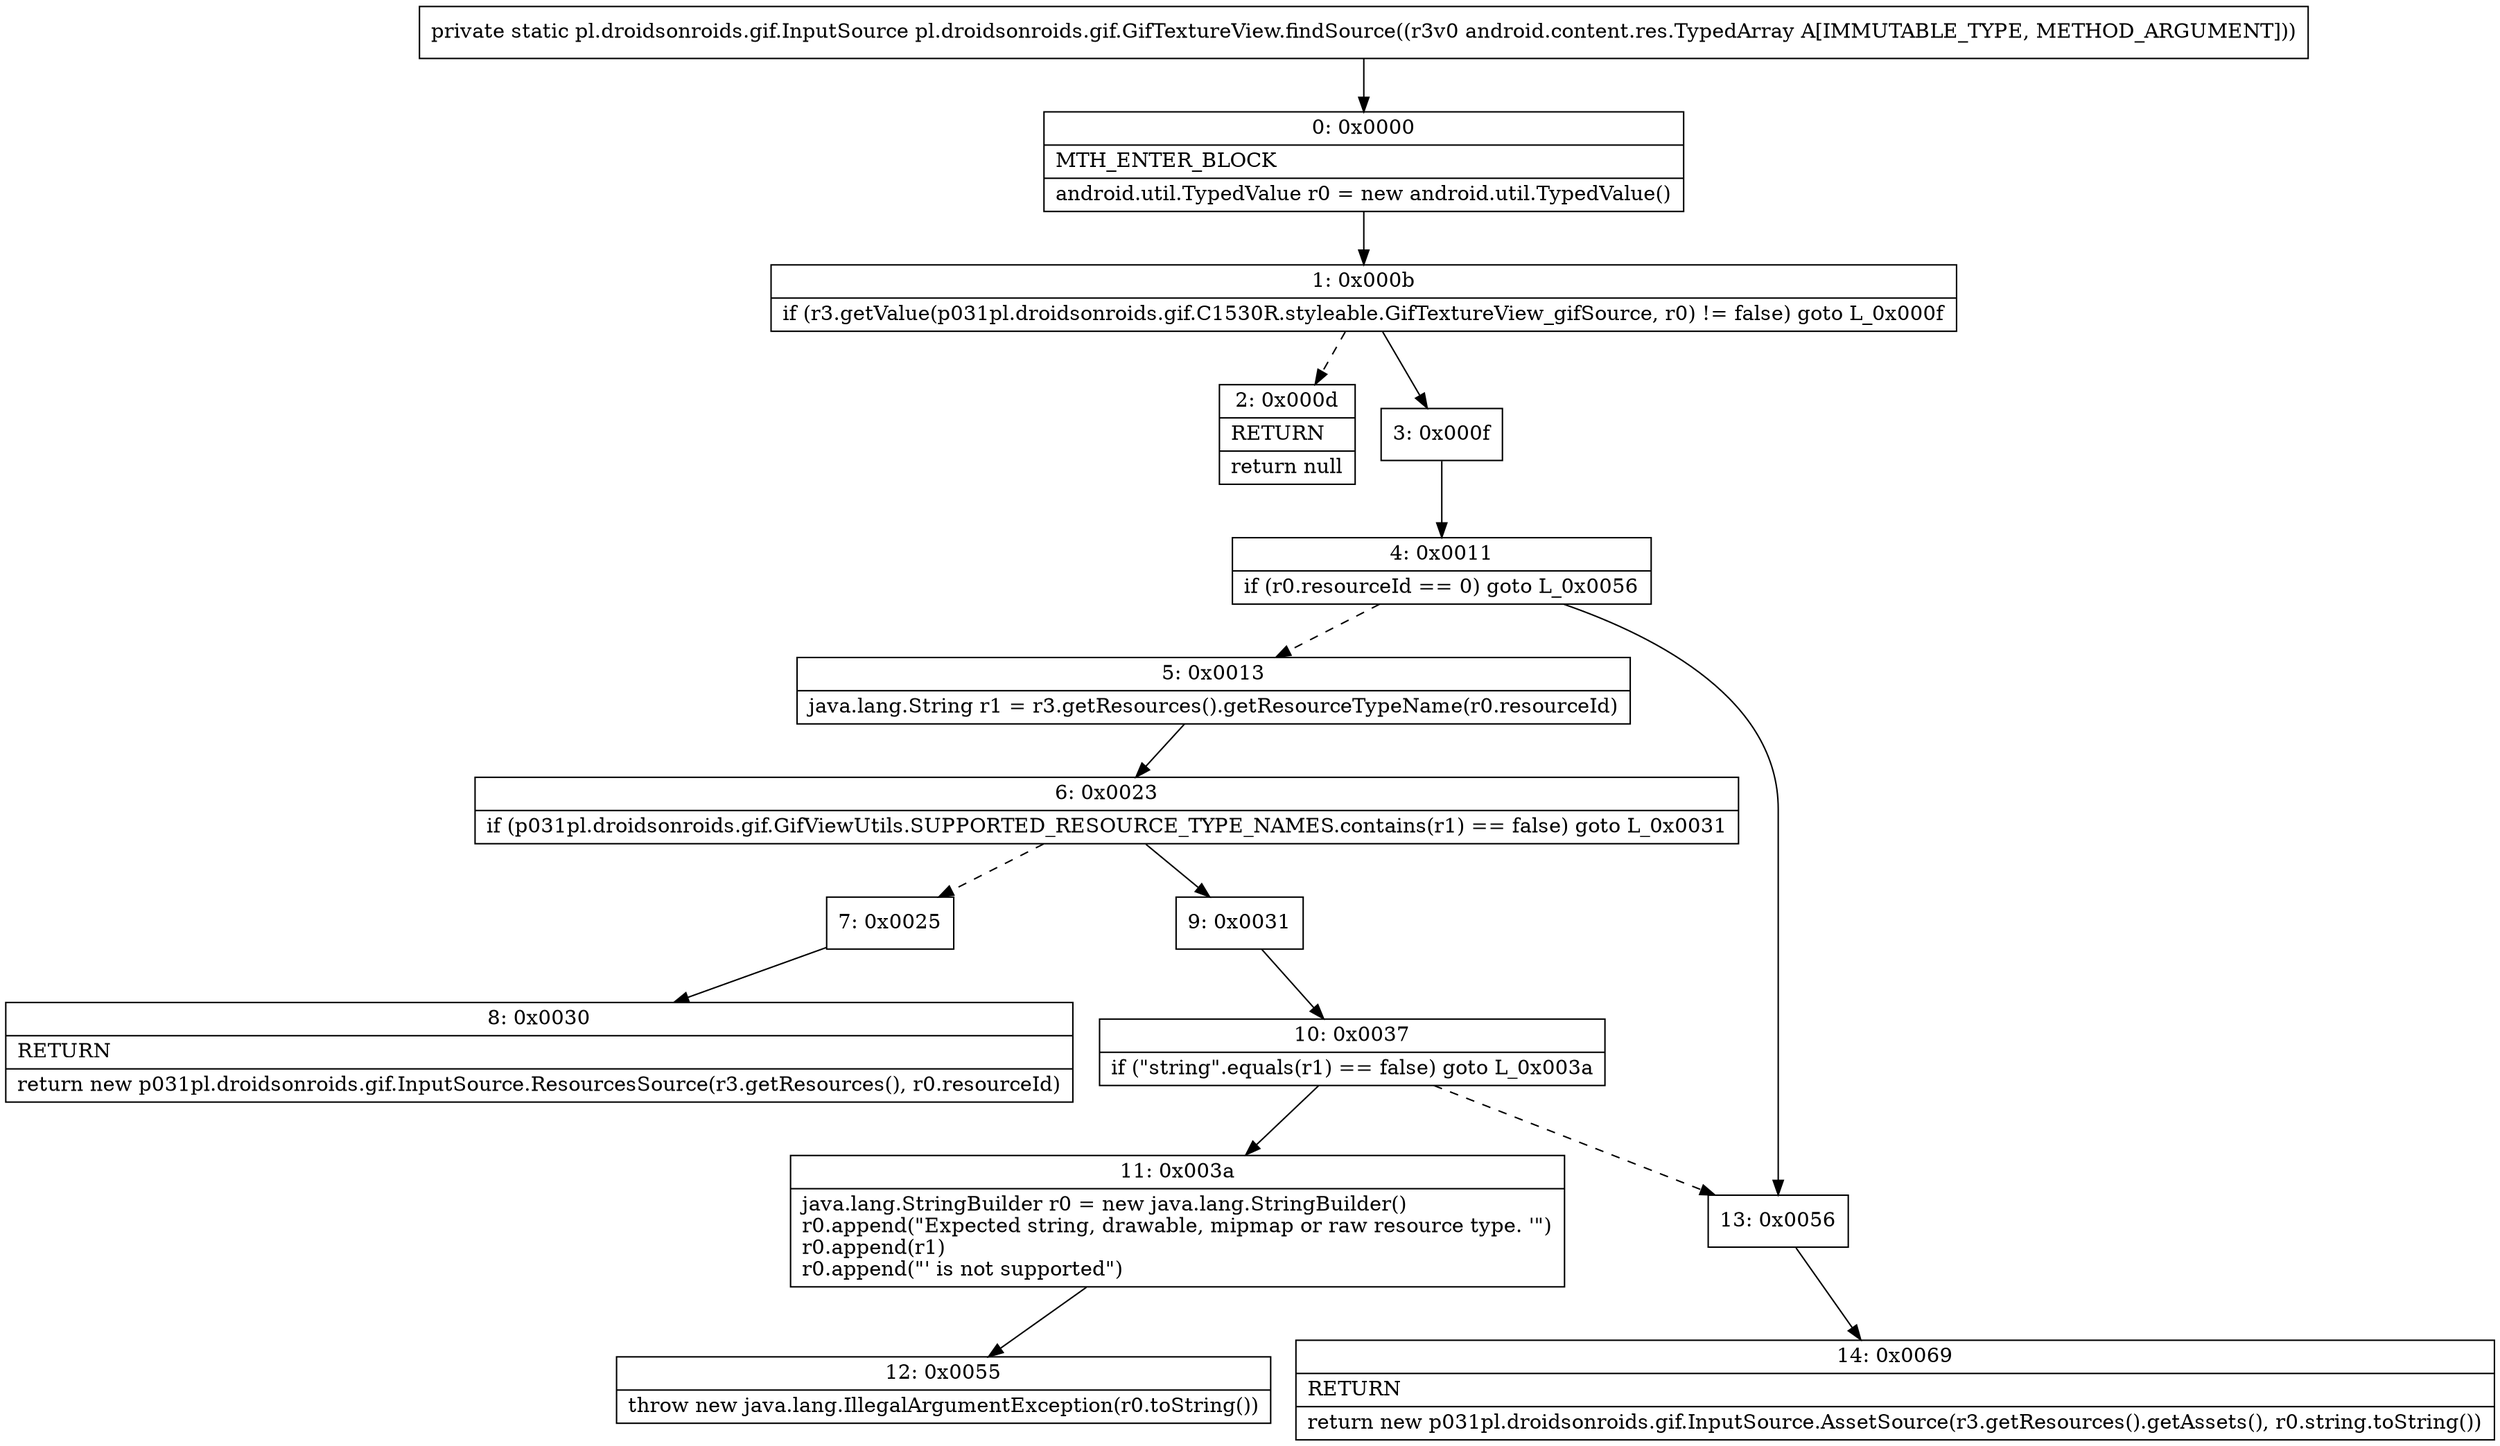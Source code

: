 digraph "CFG forpl.droidsonroids.gif.GifTextureView.findSource(Landroid\/content\/res\/TypedArray;)Lpl\/droidsonroids\/gif\/InputSource;" {
Node_0 [shape=record,label="{0\:\ 0x0000|MTH_ENTER_BLOCK\l|android.util.TypedValue r0 = new android.util.TypedValue()\l}"];
Node_1 [shape=record,label="{1\:\ 0x000b|if (r3.getValue(p031pl.droidsonroids.gif.C1530R.styleable.GifTextureView_gifSource, r0) != false) goto L_0x000f\l}"];
Node_2 [shape=record,label="{2\:\ 0x000d|RETURN\l|return null\l}"];
Node_3 [shape=record,label="{3\:\ 0x000f}"];
Node_4 [shape=record,label="{4\:\ 0x0011|if (r0.resourceId == 0) goto L_0x0056\l}"];
Node_5 [shape=record,label="{5\:\ 0x0013|java.lang.String r1 = r3.getResources().getResourceTypeName(r0.resourceId)\l}"];
Node_6 [shape=record,label="{6\:\ 0x0023|if (p031pl.droidsonroids.gif.GifViewUtils.SUPPORTED_RESOURCE_TYPE_NAMES.contains(r1) == false) goto L_0x0031\l}"];
Node_7 [shape=record,label="{7\:\ 0x0025}"];
Node_8 [shape=record,label="{8\:\ 0x0030|RETURN\l|return new p031pl.droidsonroids.gif.InputSource.ResourcesSource(r3.getResources(), r0.resourceId)\l}"];
Node_9 [shape=record,label="{9\:\ 0x0031}"];
Node_10 [shape=record,label="{10\:\ 0x0037|if (\"string\".equals(r1) == false) goto L_0x003a\l}"];
Node_11 [shape=record,label="{11\:\ 0x003a|java.lang.StringBuilder r0 = new java.lang.StringBuilder()\lr0.append(\"Expected string, drawable, mipmap or raw resource type. '\")\lr0.append(r1)\lr0.append(\"' is not supported\")\l}"];
Node_12 [shape=record,label="{12\:\ 0x0055|throw new java.lang.IllegalArgumentException(r0.toString())\l}"];
Node_13 [shape=record,label="{13\:\ 0x0056}"];
Node_14 [shape=record,label="{14\:\ 0x0069|RETURN\l|return new p031pl.droidsonroids.gif.InputSource.AssetSource(r3.getResources().getAssets(), r0.string.toString())\l}"];
MethodNode[shape=record,label="{private static pl.droidsonroids.gif.InputSource pl.droidsonroids.gif.GifTextureView.findSource((r3v0 android.content.res.TypedArray A[IMMUTABLE_TYPE, METHOD_ARGUMENT])) }"];
MethodNode -> Node_0;
Node_0 -> Node_1;
Node_1 -> Node_2[style=dashed];
Node_1 -> Node_3;
Node_3 -> Node_4;
Node_4 -> Node_5[style=dashed];
Node_4 -> Node_13;
Node_5 -> Node_6;
Node_6 -> Node_7[style=dashed];
Node_6 -> Node_9;
Node_7 -> Node_8;
Node_9 -> Node_10;
Node_10 -> Node_11;
Node_10 -> Node_13[style=dashed];
Node_11 -> Node_12;
Node_13 -> Node_14;
}

